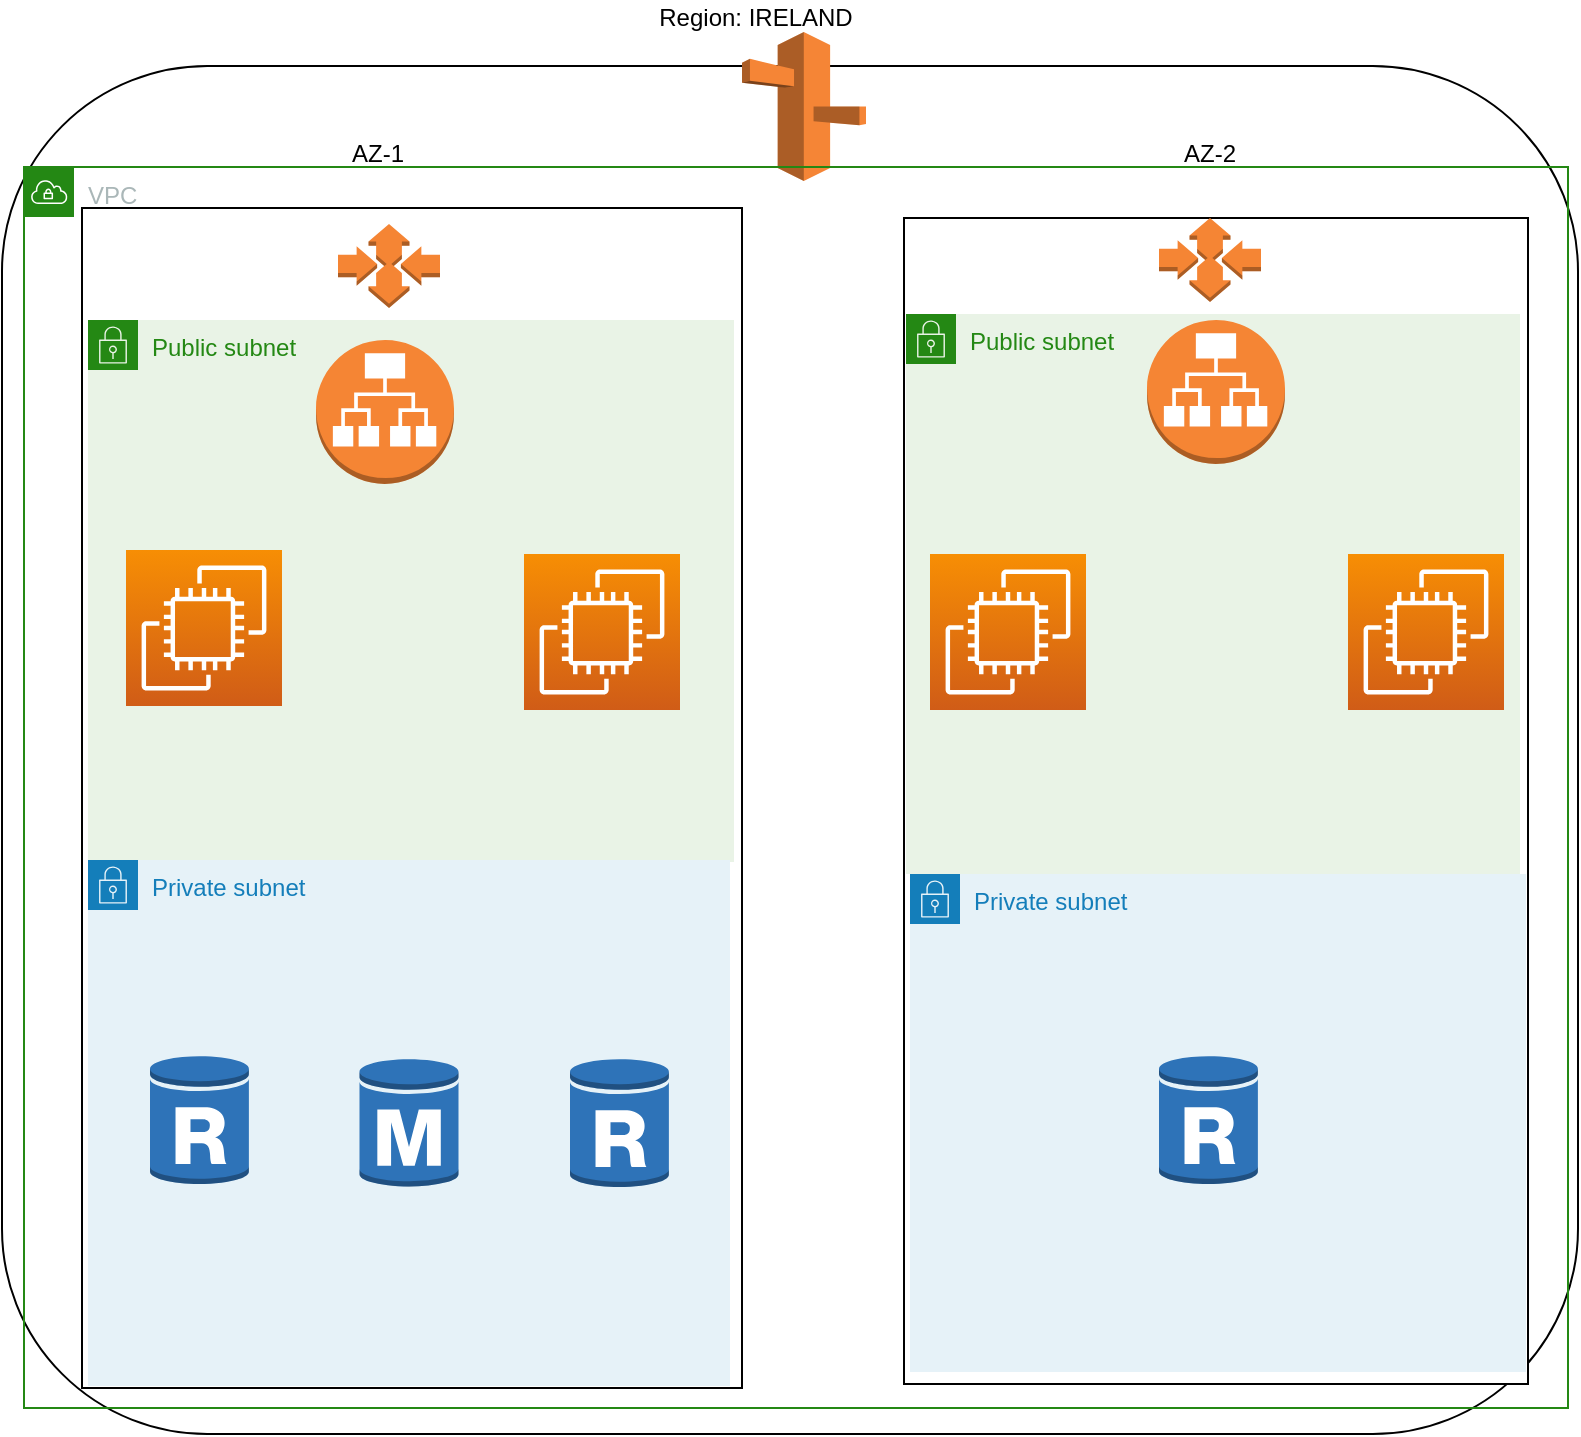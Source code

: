 <mxfile version="15.0.3" type="github">
  <diagram id="gNRN_n5pOmOSGtr6cP9y" name="Page-1">
    <mxGraphModel dx="1088" dy="676" grid="0" gridSize="10" guides="1" tooltips="1" connect="1" arrows="1" fold="1" page="1" pageScale="1" pageWidth="827" pageHeight="1169" math="0" shadow="0">
      <root>
        <mxCell id="0" />
        <mxCell id="1" parent="0" />
        <mxCell id="POlyzkbUIhQz8TBEggOv-2" value="" style="rounded=1;whiteSpace=wrap;html=1;" vertex="1" parent="1">
          <mxGeometry x="24" y="58" width="788" height="684" as="geometry" />
        </mxCell>
        <mxCell id="POlyzkbUIhQz8TBEggOv-3" value="Region: IRELAND" style="text;html=1;strokeColor=none;fillColor=none;align=center;verticalAlign=middle;whiteSpace=wrap;rounded=0;" vertex="1" parent="1">
          <mxGeometry x="336" y="25" width="130" height="18" as="geometry" />
        </mxCell>
        <mxCell id="POlyzkbUIhQz8TBEggOv-5" value="" style="rounded=0;whiteSpace=wrap;html=1;" vertex="1" parent="1">
          <mxGeometry x="64" y="129" width="330" height="590" as="geometry" />
        </mxCell>
        <mxCell id="POlyzkbUIhQz8TBEggOv-6" value="" style="rounded=0;whiteSpace=wrap;html=1;" vertex="1" parent="1">
          <mxGeometry x="475" y="134" width="312" height="583" as="geometry" />
        </mxCell>
        <mxCell id="POlyzkbUIhQz8TBEggOv-7" value="" style="outlineConnect=0;dashed=0;verticalLabelPosition=bottom;verticalAlign=top;align=center;html=1;shape=mxgraph.aws3.route_53;fillColor=#F58536;gradientColor=none;" vertex="1" parent="1">
          <mxGeometry x="394" y="41" width="62" height="74.5" as="geometry" />
        </mxCell>
        <mxCell id="POlyzkbUIhQz8TBEggOv-8" value="AZ-1" style="text;html=1;strokeColor=none;fillColor=none;align=center;verticalAlign=middle;whiteSpace=wrap;rounded=0;" vertex="1" parent="1">
          <mxGeometry x="192" y="92" width="40" height="20" as="geometry" />
        </mxCell>
        <mxCell id="POlyzkbUIhQz8TBEggOv-9" value="AZ-2" style="text;html=1;strokeColor=none;fillColor=none;align=center;verticalAlign=middle;whiteSpace=wrap;rounded=0;" vertex="1" parent="1">
          <mxGeometry x="608" y="92" width="40" height="20" as="geometry" />
        </mxCell>
        <mxCell id="POlyzkbUIhQz8TBEggOv-10" value="VPC" style="points=[[0,0],[0.25,0],[0.5,0],[0.75,0],[1,0],[1,0.25],[1,0.5],[1,0.75],[1,1],[0.75,1],[0.5,1],[0.25,1],[0,1],[0,0.75],[0,0.5],[0,0.25]];outlineConnect=0;gradientColor=none;html=1;whiteSpace=wrap;fontSize=12;fontStyle=0;shape=mxgraph.aws4.group;grIcon=mxgraph.aws4.group_vpc;strokeColor=#248814;fillColor=none;verticalAlign=top;align=left;spacingLeft=30;fontColor=#AAB7B8;dashed=0;" vertex="1" parent="1">
          <mxGeometry x="35" y="108.5" width="772" height="620.5" as="geometry" />
        </mxCell>
        <mxCell id="POlyzkbUIhQz8TBEggOv-11" value="" style="outlineConnect=0;dashed=0;verticalLabelPosition=bottom;verticalAlign=top;align=center;html=1;shape=mxgraph.aws3.auto_scaling;fillColor=#F58534;gradientColor=none;" vertex="1" parent="1">
          <mxGeometry x="192" y="137" width="51" height="42" as="geometry" />
        </mxCell>
        <mxCell id="POlyzkbUIhQz8TBEggOv-12" value="" style="outlineConnect=0;dashed=0;verticalLabelPosition=bottom;verticalAlign=top;align=center;html=1;shape=mxgraph.aws3.auto_scaling;fillColor=#F58534;gradientColor=none;" vertex="1" parent="1">
          <mxGeometry x="602.5" y="134" width="51" height="42" as="geometry" />
        </mxCell>
        <mxCell id="POlyzkbUIhQz8TBEggOv-14" value="Public subnet" style="points=[[0,0],[0.25,0],[0.5,0],[0.75,0],[1,0],[1,0.25],[1,0.5],[1,0.75],[1,1],[0.75,1],[0.5,1],[0.25,1],[0,1],[0,0.75],[0,0.5],[0,0.25]];outlineConnect=0;gradientColor=none;html=1;whiteSpace=wrap;fontSize=12;fontStyle=0;shape=mxgraph.aws4.group;grIcon=mxgraph.aws4.group_security_group;grStroke=0;strokeColor=#248814;fillColor=#E9F3E6;verticalAlign=top;align=left;spacingLeft=30;fontColor=#248814;dashed=0;" vertex="1" parent="1">
          <mxGeometry x="67" y="185" width="323" height="271" as="geometry" />
        </mxCell>
        <mxCell id="POlyzkbUIhQz8TBEggOv-16" value="Public subnet" style="points=[[0,0],[0.25,0],[0.5,0],[0.75,0],[1,0],[1,0.25],[1,0.5],[1,0.75],[1,1],[0.75,1],[0.5,1],[0.25,1],[0,1],[0,0.75],[0,0.5],[0,0.25]];outlineConnect=0;gradientColor=none;html=1;whiteSpace=wrap;fontSize=12;fontStyle=0;shape=mxgraph.aws4.group;grIcon=mxgraph.aws4.group_security_group;grStroke=0;strokeColor=#248814;fillColor=#E9F3E6;verticalAlign=top;align=left;spacingLeft=30;fontColor=#248814;dashed=0;" vertex="1" parent="1">
          <mxGeometry x="476" y="182" width="307" height="280" as="geometry" />
        </mxCell>
        <mxCell id="POlyzkbUIhQz8TBEggOv-17" value="Private subnet" style="points=[[0,0],[0.25,0],[0.5,0],[0.75,0],[1,0],[1,0.25],[1,0.5],[1,0.75],[1,1],[0.75,1],[0.5,1],[0.25,1],[0,1],[0,0.75],[0,0.5],[0,0.25]];outlineConnect=0;gradientColor=none;html=1;whiteSpace=wrap;fontSize=12;fontStyle=0;shape=mxgraph.aws4.group;grIcon=mxgraph.aws4.group_security_group;grStroke=0;strokeColor=#147EBA;fillColor=#E6F2F8;verticalAlign=top;align=left;spacingLeft=30;fontColor=#147EBA;dashed=0;" vertex="1" parent="1">
          <mxGeometry x="67" y="455" width="321" height="263" as="geometry" />
        </mxCell>
        <mxCell id="POlyzkbUIhQz8TBEggOv-18" value="Private subnet" style="points=[[0,0],[0.25,0],[0.5,0],[0.75,0],[1,0],[1,0.25],[1,0.5],[1,0.75],[1,1],[0.75,1],[0.5,1],[0.25,1],[0,1],[0,0.75],[0,0.5],[0,0.25]];outlineConnect=0;gradientColor=none;html=1;whiteSpace=wrap;fontSize=12;fontStyle=0;shape=mxgraph.aws4.group;grIcon=mxgraph.aws4.group_security_group;grStroke=0;strokeColor=#147EBA;fillColor=#E6F2F8;verticalAlign=top;align=left;spacingLeft=30;fontColor=#147EBA;dashed=0;" vertex="1" parent="1">
          <mxGeometry x="478" y="462" width="308" height="249" as="geometry" />
        </mxCell>
        <mxCell id="POlyzkbUIhQz8TBEggOv-19" value="" style="outlineConnect=0;dashed=0;verticalLabelPosition=bottom;verticalAlign=top;align=center;html=1;shape=mxgraph.aws3.application_load_balancer;fillColor=#F58534;gradientColor=none;" vertex="1" parent="1">
          <mxGeometry x="181" y="195" width="69" height="72" as="geometry" />
        </mxCell>
        <mxCell id="POlyzkbUIhQz8TBEggOv-20" value="" style="outlineConnect=0;dashed=0;verticalLabelPosition=bottom;verticalAlign=top;align=center;html=1;shape=mxgraph.aws3.application_load_balancer;fillColor=#F58534;gradientColor=none;" vertex="1" parent="1">
          <mxGeometry x="596.5" y="185" width="69" height="72" as="geometry" />
        </mxCell>
        <mxCell id="POlyzkbUIhQz8TBEggOv-22" value="" style="outlineConnect=0;dashed=0;verticalLabelPosition=bottom;verticalAlign=top;align=center;html=1;shape=mxgraph.aws3.rds_db_instance;fillColor=#2E73B8;gradientColor=none;" vertex="1" parent="1">
          <mxGeometry x="202.75" y="553.5" width="49.5" height="66" as="geometry" />
        </mxCell>
        <mxCell id="POlyzkbUIhQz8TBEggOv-23" value="" style="outlineConnect=0;dashed=0;verticalLabelPosition=bottom;verticalAlign=top;align=center;html=1;shape=mxgraph.aws3.rds_db_instance_read_replica;fillColor=#2E73B8;gradientColor=none;" vertex="1" parent="1">
          <mxGeometry x="98" y="552" width="49.5" height="66" as="geometry" />
        </mxCell>
        <mxCell id="POlyzkbUIhQz8TBEggOv-24" value="" style="outlineConnect=0;dashed=0;verticalLabelPosition=bottom;verticalAlign=top;align=center;html=1;shape=mxgraph.aws3.rds_db_instance_read_replica;fillColor=#2E73B8;gradientColor=none;" vertex="1" parent="1">
          <mxGeometry x="308" y="553.5" width="49.5" height="66" as="geometry" />
        </mxCell>
        <mxCell id="POlyzkbUIhQz8TBEggOv-26" value="" style="outlineConnect=0;dashed=0;verticalLabelPosition=bottom;verticalAlign=top;align=center;html=1;shape=mxgraph.aws3.rds_db_instance_read_replica;fillColor=#2E73B8;gradientColor=none;" vertex="1" parent="1">
          <mxGeometry x="602.5" y="552" width="49.5" height="66" as="geometry" />
        </mxCell>
        <mxCell id="POlyzkbUIhQz8TBEggOv-28" value="" style="points=[[0,0,0],[0.25,0,0],[0.5,0,0],[0.75,0,0],[1,0,0],[0,1,0],[0.25,1,0],[0.5,1,0],[0.75,1,0],[1,1,0],[0,0.25,0],[0,0.5,0],[0,0.75,0],[1,0.25,0],[1,0.5,0],[1,0.75,0]];outlineConnect=0;fontColor=#232F3E;gradientColor=#F78E04;gradientDirection=north;fillColor=#D05C17;strokeColor=#ffffff;dashed=0;verticalLabelPosition=bottom;verticalAlign=top;align=center;html=1;fontSize=12;fontStyle=0;aspect=fixed;shape=mxgraph.aws4.resourceIcon;resIcon=mxgraph.aws4.ec2;" vertex="1" parent="1">
          <mxGeometry x="86" y="300" width="78" height="78" as="geometry" />
        </mxCell>
        <mxCell id="POlyzkbUIhQz8TBEggOv-29" value="" style="points=[[0,0,0],[0.25,0,0],[0.5,0,0],[0.75,0,0],[1,0,0],[0,1,0],[0.25,1,0],[0.5,1,0],[0.75,1,0],[1,1,0],[0,0.25,0],[0,0.5,0],[0,0.75,0],[1,0.25,0],[1,0.5,0],[1,0.75,0]];outlineConnect=0;fontColor=#232F3E;gradientColor=#F78E04;gradientDirection=north;fillColor=#D05C17;strokeColor=#ffffff;dashed=0;verticalLabelPosition=bottom;verticalAlign=top;align=center;html=1;fontSize=12;fontStyle=0;aspect=fixed;shape=mxgraph.aws4.resourceIcon;resIcon=mxgraph.aws4.ec2;" vertex="1" parent="1">
          <mxGeometry x="285" y="302" width="78" height="78" as="geometry" />
        </mxCell>
        <mxCell id="POlyzkbUIhQz8TBEggOv-30" value="" style="points=[[0,0,0],[0.25,0,0],[0.5,0,0],[0.75,0,0],[1,0,0],[0,1,0],[0.25,1,0],[0.5,1,0],[0.75,1,0],[1,1,0],[0,0.25,0],[0,0.5,0],[0,0.75,0],[1,0.25,0],[1,0.5,0],[1,0.75,0]];outlineConnect=0;fontColor=#232F3E;gradientColor=#F78E04;gradientDirection=north;fillColor=#D05C17;strokeColor=#ffffff;dashed=0;verticalLabelPosition=bottom;verticalAlign=top;align=center;html=1;fontSize=12;fontStyle=0;aspect=fixed;shape=mxgraph.aws4.resourceIcon;resIcon=mxgraph.aws4.ec2;" vertex="1" parent="1">
          <mxGeometry x="488" y="302" width="78" height="78" as="geometry" />
        </mxCell>
        <mxCell id="POlyzkbUIhQz8TBEggOv-31" value="" style="points=[[0,0,0],[0.25,0,0],[0.5,0,0],[0.75,0,0],[1,0,0],[0,1,0],[0.25,1,0],[0.5,1,0],[0.75,1,0],[1,1,0],[0,0.25,0],[0,0.5,0],[0,0.75,0],[1,0.25,0],[1,0.5,0],[1,0.75,0]];outlineConnect=0;fontColor=#232F3E;gradientColor=#F78E04;gradientDirection=north;fillColor=#D05C17;strokeColor=#ffffff;dashed=0;verticalLabelPosition=bottom;verticalAlign=top;align=center;html=1;fontSize=12;fontStyle=0;aspect=fixed;shape=mxgraph.aws4.resourceIcon;resIcon=mxgraph.aws4.ec2;" vertex="1" parent="1">
          <mxGeometry x="697" y="302" width="78" height="78" as="geometry" />
        </mxCell>
      </root>
    </mxGraphModel>
  </diagram>
</mxfile>
